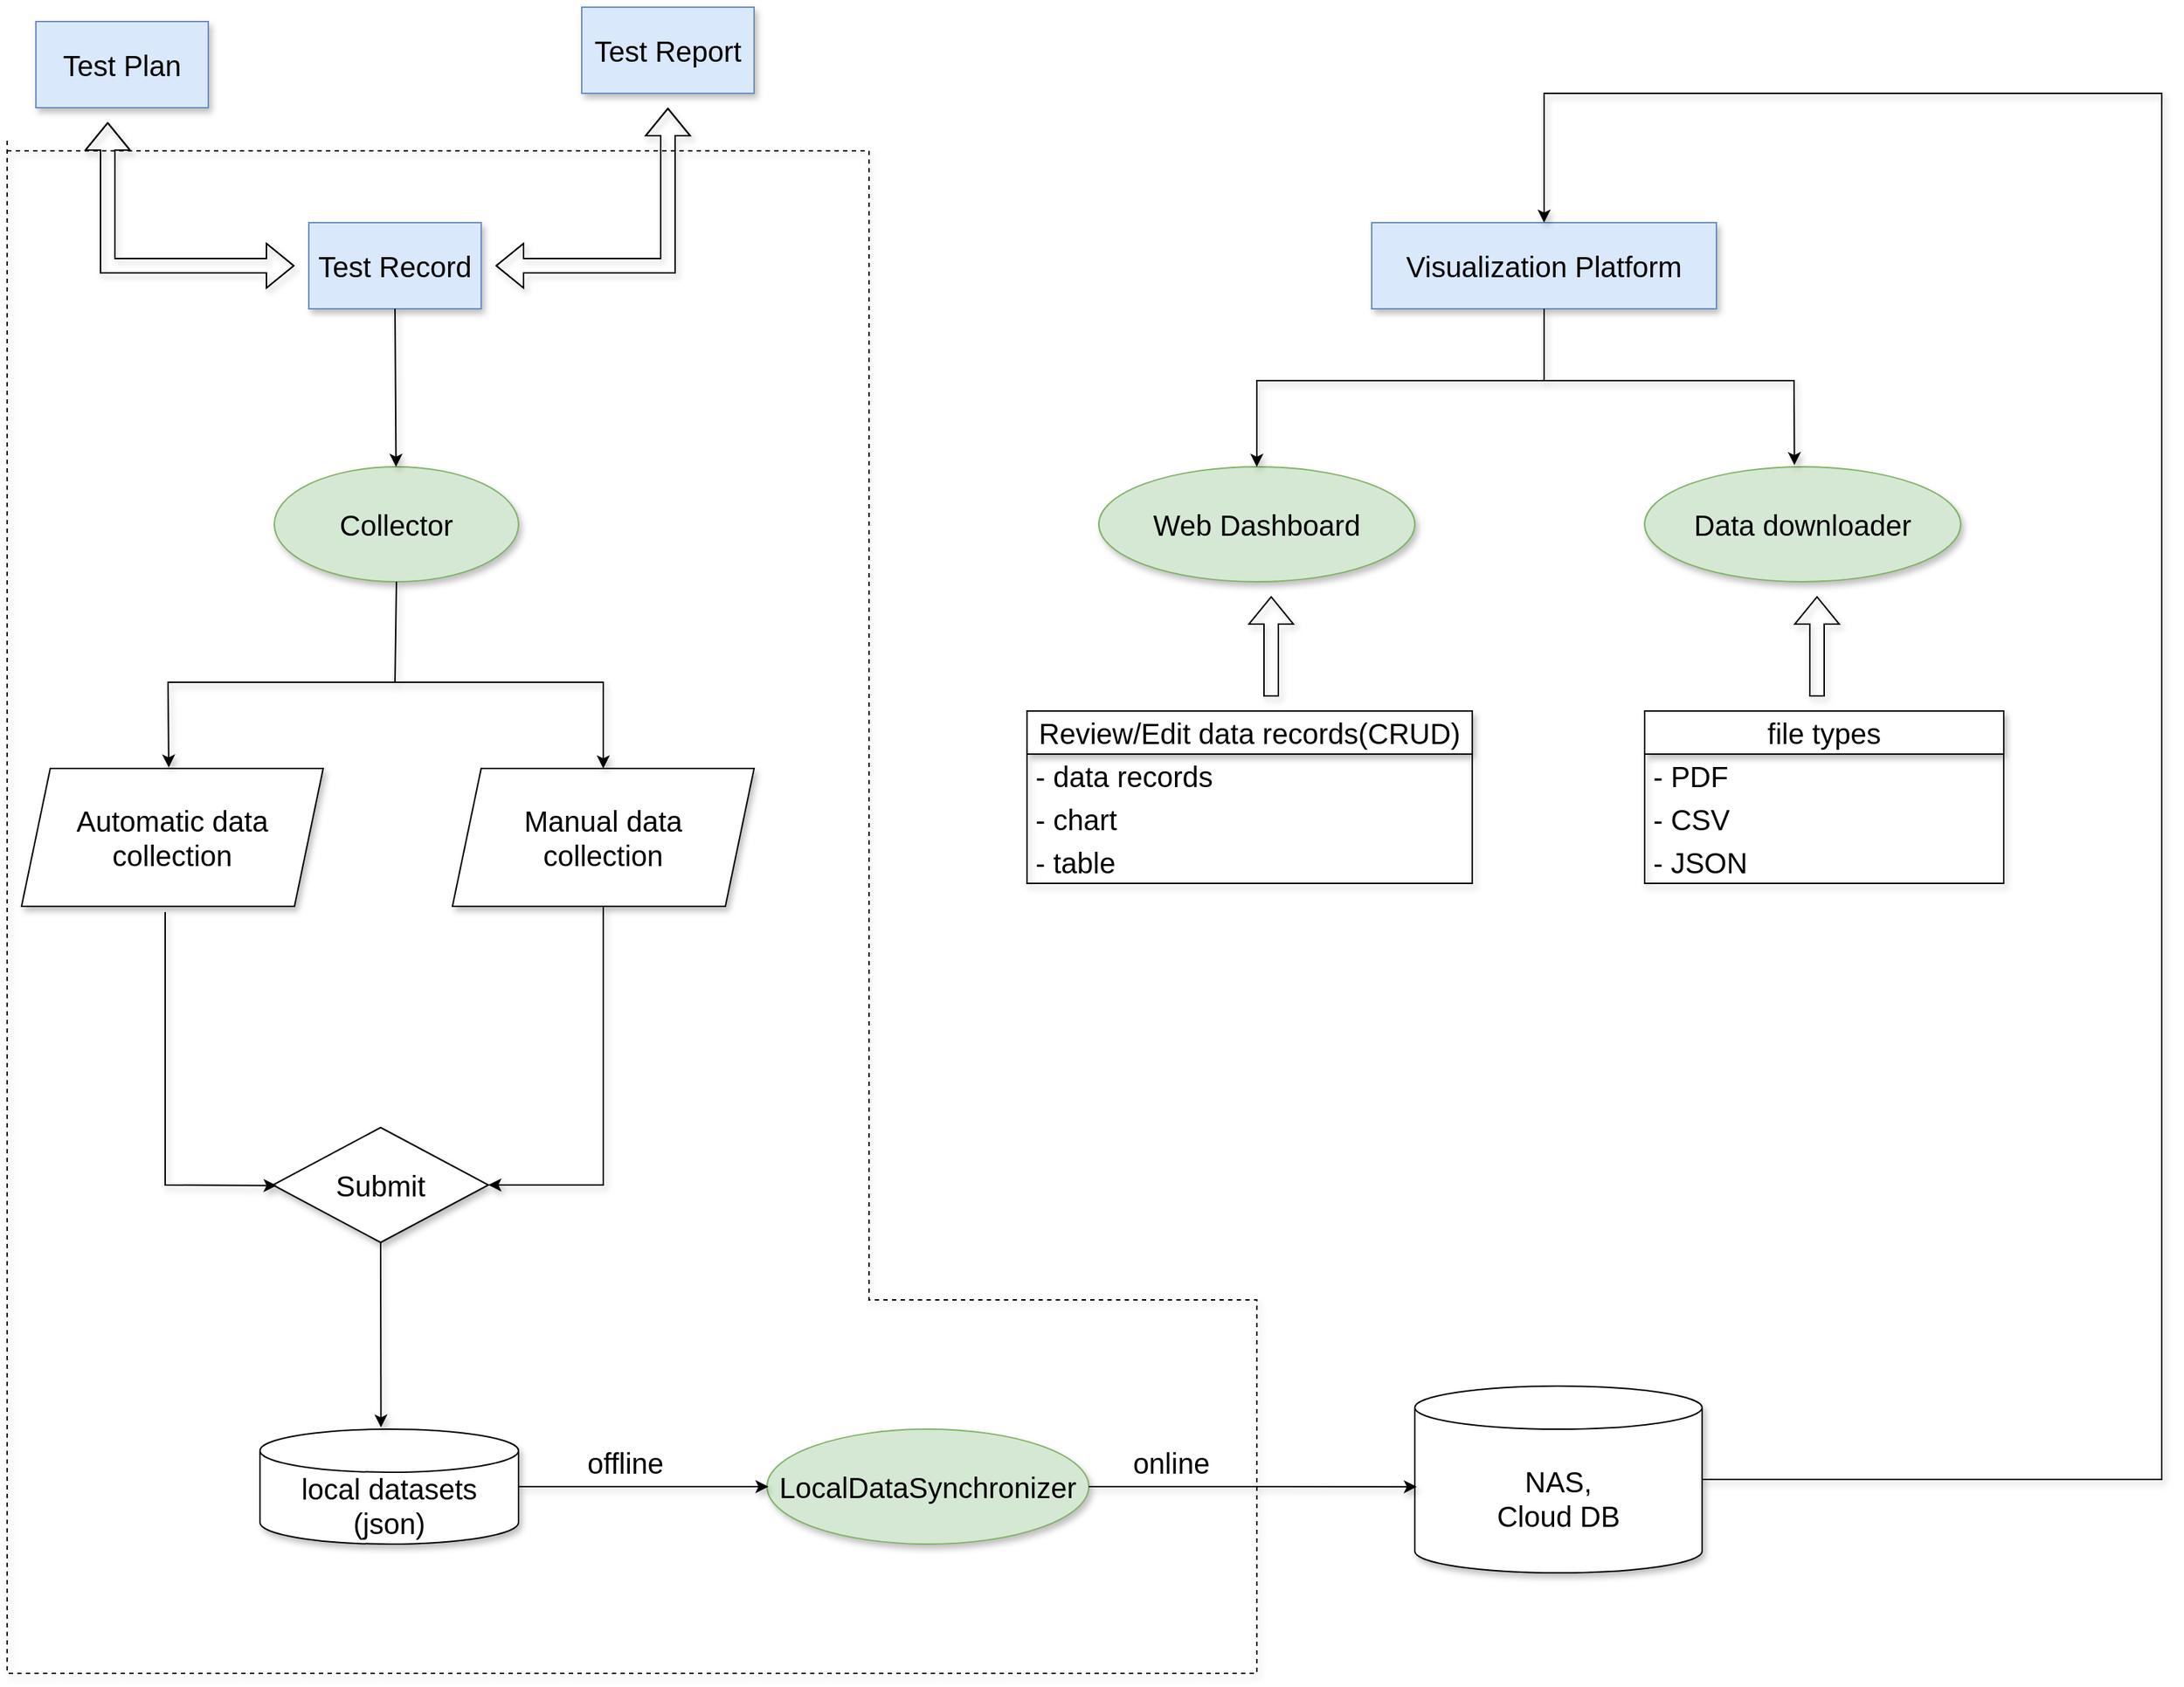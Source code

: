 <mxfile version="22.1.11" type="github">
  <diagram name="Page-1" id="FfccGsqJgMrKl8kAHi3x">
    <mxGraphModel dx="2582" dy="2289" grid="1" gridSize="10" guides="1" tooltips="1" connect="1" arrows="1" fold="1" page="1" pageScale="1" pageWidth="1169" pageHeight="827" math="0" shadow="0">
      <root>
        <mxCell id="0" />
        <mxCell id="1" parent="0" />
        <mxCell id="A4l-o2NZdVwnyrjvBV0h-2" value="Visualization Platform" style="rounded=0;whiteSpace=wrap;html=1;fontSize=20;shadow=1;fillColor=#dae8fc;strokeColor=#6c8ebf;" vertex="1" parent="1">
          <mxGeometry x="1000" y="-10" width="240" height="60" as="geometry" />
        </mxCell>
        <mxCell id="A4l-o2NZdVwnyrjvBV0h-4" value="Test Plan" style="rounded=0;whiteSpace=wrap;html=1;fontSize=20;shadow=1;fillColor=#dae8fc;strokeColor=#6c8ebf;" vertex="1" parent="1">
          <mxGeometry x="70" y="-150" width="120" height="60" as="geometry" />
        </mxCell>
        <mxCell id="A4l-o2NZdVwnyrjvBV0h-5" value="Test Record" style="rounded=0;whiteSpace=wrap;html=1;fontSize=20;shadow=1;fillColor=#dae8fc;strokeColor=#6c8ebf;" vertex="1" parent="1">
          <mxGeometry x="260" y="-10" width="120" height="60" as="geometry" />
        </mxCell>
        <mxCell id="A4l-o2NZdVwnyrjvBV0h-6" value="Test Report" style="rounded=0;whiteSpace=wrap;html=1;fontSize=20;shadow=1;fillColor=#dae8fc;strokeColor=#6c8ebf;" vertex="1" parent="1">
          <mxGeometry x="450" y="-160" width="120" height="60" as="geometry" />
        </mxCell>
        <mxCell id="A4l-o2NZdVwnyrjvBV0h-12" value="Collector" style="ellipse;whiteSpace=wrap;html=1;fontSize=20;shadow=1;fillColor=#d5e8d4;strokeColor=#82b366;" vertex="1" parent="1">
          <mxGeometry x="236" y="160" width="170" height="80" as="geometry" />
        </mxCell>
        <mxCell id="A4l-o2NZdVwnyrjvBV0h-13" value="NAS,&lt;br&gt;Cloud DB" style="shape=cylinder3;whiteSpace=wrap;html=1;boundedLbl=1;backgroundOutline=1;size=15;fontSize=20;shadow=1;" vertex="1" parent="1">
          <mxGeometry x="1030" y="800" width="200" height="130" as="geometry" />
        </mxCell>
        <mxCell id="A4l-o2NZdVwnyrjvBV0h-14" value="local datasets&lt;br&gt;(json)" style="shape=cylinder3;whiteSpace=wrap;html=1;boundedLbl=1;backgroundOutline=1;size=15;fontSize=20;shadow=1;" vertex="1" parent="1">
          <mxGeometry x="226" y="830" width="180" height="80" as="geometry" />
        </mxCell>
        <mxCell id="A4l-o2NZdVwnyrjvBV0h-16" value="LocalDataSynchronizer" style="ellipse;whiteSpace=wrap;html=1;fontSize=20;shadow=1;fillColor=#d5e8d4;strokeColor=#82b366;" vertex="1" parent="1">
          <mxGeometry x="579" y="830" width="224" height="80" as="geometry" />
        </mxCell>
        <mxCell id="A4l-o2NZdVwnyrjvBV0h-17" value="Automatic data&lt;br&gt;collection" style="shape=parallelogram;perimeter=parallelogramPerimeter;whiteSpace=wrap;html=1;fixedSize=1;fontSize=20;shadow=1;" vertex="1" parent="1">
          <mxGeometry x="60" y="370" width="210" height="96" as="geometry" />
        </mxCell>
        <mxCell id="A4l-o2NZdVwnyrjvBV0h-18" value="Manual data&lt;br&gt;collection" style="shape=parallelogram;perimeter=parallelogramPerimeter;whiteSpace=wrap;html=1;fixedSize=1;fontSize=20;shadow=1;" vertex="1" parent="1">
          <mxGeometry x="360" y="370" width="210" height="96" as="geometry" />
        </mxCell>
        <mxCell id="A4l-o2NZdVwnyrjvBV0h-20" value="Submit" style="rhombus;whiteSpace=wrap;html=1;fontSize=20;shadow=1;" vertex="1" parent="1">
          <mxGeometry x="235" y="620" width="150" height="80" as="geometry" />
        </mxCell>
        <mxCell id="A4l-o2NZdVwnyrjvBV0h-22" value="" style="endArrow=classic;html=1;rounded=0;exitX=0.5;exitY=1;exitDx=0;exitDy=0;shadow=1;" edge="1" parent="1" source="A4l-o2NZdVwnyrjvBV0h-5" target="A4l-o2NZdVwnyrjvBV0h-12">
          <mxGeometry width="50" height="50" relative="1" as="geometry">
            <mxPoint x="510" y="110" as="sourcePoint" />
            <mxPoint x="560" y="60" as="targetPoint" />
          </mxGeometry>
        </mxCell>
        <mxCell id="A4l-o2NZdVwnyrjvBV0h-23" value="" style="endArrow=classic;html=1;rounded=0;exitX=0.5;exitY=1;exitDx=0;exitDy=0;entryX=0.5;entryY=0;entryDx=0;entryDy=0;shadow=1;" edge="1" parent="1" source="A4l-o2NZdVwnyrjvBV0h-12" target="A4l-o2NZdVwnyrjvBV0h-18">
          <mxGeometry width="50" height="50" relative="1" as="geometry">
            <mxPoint x="460" y="540" as="sourcePoint" />
            <mxPoint x="510" y="490" as="targetPoint" />
            <Array as="points">
              <mxPoint x="320" y="310" />
              <mxPoint x="465" y="310" />
            </Array>
          </mxGeometry>
        </mxCell>
        <mxCell id="A4l-o2NZdVwnyrjvBV0h-24" value="" style="endArrow=classic;html=1;rounded=0;entryX=0.488;entryY=-0.007;entryDx=0;entryDy=0;entryPerimeter=0;shadow=1;" edge="1" parent="1" target="A4l-o2NZdVwnyrjvBV0h-17">
          <mxGeometry width="50" height="50" relative="1" as="geometry">
            <mxPoint x="320" y="310" as="sourcePoint" />
            <mxPoint x="360" y="380" as="targetPoint" />
            <Array as="points">
              <mxPoint x="162" y="310" />
            </Array>
          </mxGeometry>
        </mxCell>
        <mxCell id="A4l-o2NZdVwnyrjvBV0h-25" value="" style="endArrow=classic;html=1;rounded=0;entryX=0.017;entryY=0.505;entryDx=0;entryDy=0;entryPerimeter=0;shadow=1;" edge="1" parent="1" target="A4l-o2NZdVwnyrjvBV0h-20">
          <mxGeometry width="50" height="50" relative="1" as="geometry">
            <mxPoint x="160" y="470" as="sourcePoint" />
            <mxPoint x="230" y="660" as="targetPoint" />
            <Array as="points">
              <mxPoint x="160" y="660" />
            </Array>
          </mxGeometry>
        </mxCell>
        <mxCell id="A4l-o2NZdVwnyrjvBV0h-26" value="" style="endArrow=classic;html=1;rounded=0;exitX=0.5;exitY=1;exitDx=0;exitDy=0;entryX=1;entryY=0.5;entryDx=0;entryDy=0;shadow=1;" edge="1" parent="1" source="A4l-o2NZdVwnyrjvBV0h-18" target="A4l-o2NZdVwnyrjvBV0h-20">
          <mxGeometry width="50" height="50" relative="1" as="geometry">
            <mxPoint x="480" y="620" as="sourcePoint" />
            <mxPoint x="530" y="570" as="targetPoint" />
            <Array as="points">
              <mxPoint x="465" y="660" />
            </Array>
          </mxGeometry>
        </mxCell>
        <mxCell id="A4l-o2NZdVwnyrjvBV0h-27" value="" style="endArrow=classic;html=1;rounded=0;entryX=0.468;entryY=-0.015;entryDx=0;entryDy=0;entryPerimeter=0;exitX=0.5;exitY=1;exitDx=0;exitDy=0;shadow=1;" edge="1" parent="1" source="A4l-o2NZdVwnyrjvBV0h-20" target="A4l-o2NZdVwnyrjvBV0h-14">
          <mxGeometry width="50" height="50" relative="1" as="geometry">
            <mxPoint x="260" y="710" as="sourcePoint" />
            <mxPoint x="310" y="660" as="targetPoint" />
          </mxGeometry>
        </mxCell>
        <mxCell id="A4l-o2NZdVwnyrjvBV0h-28" value="" style="endArrow=classic;html=1;rounded=0;exitX=1;exitY=0.5;exitDx=0;exitDy=0;exitPerimeter=0;shadow=1;" edge="1" parent="1" source="A4l-o2NZdVwnyrjvBV0h-14">
          <mxGeometry width="50" height="50" relative="1" as="geometry">
            <mxPoint x="360" y="740" as="sourcePoint" />
            <mxPoint x="580" y="870" as="targetPoint" />
          </mxGeometry>
        </mxCell>
        <mxCell id="A4l-o2NZdVwnyrjvBV0h-29" value="" style="endArrow=classic;html=1;rounded=0;entryX=0.007;entryY=0.539;entryDx=0;entryDy=0;entryPerimeter=0;exitX=1;exitY=0.5;exitDx=0;exitDy=0;shadow=1;" edge="1" parent="1" source="A4l-o2NZdVwnyrjvBV0h-16" target="A4l-o2NZdVwnyrjvBV0h-13">
          <mxGeometry width="50" height="50" relative="1" as="geometry">
            <mxPoint x="600" y="700" as="sourcePoint" />
            <mxPoint x="650" y="650" as="targetPoint" />
          </mxGeometry>
        </mxCell>
        <mxCell id="A4l-o2NZdVwnyrjvBV0h-30" value="&lt;font style=&quot;font-size: 20px;&quot;&gt;online&lt;/font&gt;" style="text;html=1;align=center;verticalAlign=middle;resizable=0;points=[];autosize=1;strokeColor=none;fillColor=none;shadow=1;" vertex="1" parent="1">
          <mxGeometry x="820" y="833" width="80" height="40" as="geometry" />
        </mxCell>
        <mxCell id="A4l-o2NZdVwnyrjvBV0h-31" value="&lt;font style=&quot;font-size: 20px;&quot;&gt;offline&lt;/font&gt;" style="text;html=1;align=center;verticalAlign=middle;resizable=0;points=[];autosize=1;strokeColor=none;fillColor=none;shadow=1;" vertex="1" parent="1">
          <mxGeometry x="440" y="833" width="80" height="40" as="geometry" />
        </mxCell>
        <mxCell id="A4l-o2NZdVwnyrjvBV0h-32" value="Web Dashboard" style="ellipse;whiteSpace=wrap;html=1;fontSize=20;shadow=1;fillColor=#d5e8d4;strokeColor=#82b366;" vertex="1" parent="1">
          <mxGeometry x="810" y="160" width="220" height="80" as="geometry" />
        </mxCell>
        <mxCell id="A4l-o2NZdVwnyrjvBV0h-33" value="Data downloader" style="ellipse;whiteSpace=wrap;html=1;fontSize=20;shadow=1;fillColor=#d5e8d4;strokeColor=#82b366;" vertex="1" parent="1">
          <mxGeometry x="1190" y="160" width="220" height="80" as="geometry" />
        </mxCell>
        <mxCell id="A4l-o2NZdVwnyrjvBV0h-34" value="Review/Edit data records(CRUD)" style="swimlane;fontStyle=0;childLayout=stackLayout;horizontal=1;startSize=30;horizontalStack=0;resizeParent=1;resizeParentMax=0;resizeLast=0;collapsible=1;marginBottom=0;whiteSpace=wrap;html=1;fontSize=20;shadow=1;" vertex="1" parent="1">
          <mxGeometry x="760" y="330" width="310" height="120" as="geometry" />
        </mxCell>
        <mxCell id="A4l-o2NZdVwnyrjvBV0h-35" value="- data records" style="text;strokeColor=none;fillColor=none;align=left;verticalAlign=middle;spacingLeft=4;spacingRight=4;overflow=hidden;points=[[0,0.5],[1,0.5]];portConstraint=eastwest;rotatable=0;whiteSpace=wrap;html=1;fontSize=20;shadow=1;" vertex="1" parent="A4l-o2NZdVwnyrjvBV0h-34">
          <mxGeometry y="30" width="310" height="30" as="geometry" />
        </mxCell>
        <mxCell id="A4l-o2NZdVwnyrjvBV0h-36" value="- chart" style="text;strokeColor=none;fillColor=none;align=left;verticalAlign=middle;spacingLeft=4;spacingRight=4;overflow=hidden;points=[[0,0.5],[1,0.5]];portConstraint=eastwest;rotatable=0;whiteSpace=wrap;html=1;fontSize=20;shadow=1;" vertex="1" parent="A4l-o2NZdVwnyrjvBV0h-34">
          <mxGeometry y="60" width="310" height="30" as="geometry" />
        </mxCell>
        <mxCell id="A4l-o2NZdVwnyrjvBV0h-37" value="- table" style="text;strokeColor=none;fillColor=none;align=left;verticalAlign=middle;spacingLeft=4;spacingRight=4;overflow=hidden;points=[[0,0.5],[1,0.5]];portConstraint=eastwest;rotatable=0;whiteSpace=wrap;html=1;fontSize=20;shadow=1;" vertex="1" parent="A4l-o2NZdVwnyrjvBV0h-34">
          <mxGeometry y="90" width="310" height="30" as="geometry" />
        </mxCell>
        <mxCell id="A4l-o2NZdVwnyrjvBV0h-39" value="file types" style="swimlane;fontStyle=0;childLayout=stackLayout;horizontal=1;startSize=30;horizontalStack=0;resizeParent=1;resizeParentMax=0;resizeLast=0;collapsible=1;marginBottom=0;whiteSpace=wrap;html=1;fontSize=20;shadow=1;" vertex="1" parent="1">
          <mxGeometry x="1190" y="330" width="250" height="120" as="geometry" />
        </mxCell>
        <mxCell id="A4l-o2NZdVwnyrjvBV0h-40" value="- PDF" style="text;strokeColor=none;fillColor=none;align=left;verticalAlign=middle;spacingLeft=4;spacingRight=4;overflow=hidden;points=[[0,0.5],[1,0.5]];portConstraint=eastwest;rotatable=0;whiteSpace=wrap;html=1;fontSize=20;shadow=1;" vertex="1" parent="A4l-o2NZdVwnyrjvBV0h-39">
          <mxGeometry y="30" width="250" height="30" as="geometry" />
        </mxCell>
        <mxCell id="A4l-o2NZdVwnyrjvBV0h-41" value="- CSV" style="text;strokeColor=none;fillColor=none;align=left;verticalAlign=middle;spacingLeft=4;spacingRight=4;overflow=hidden;points=[[0,0.5],[1,0.5]];portConstraint=eastwest;rotatable=0;whiteSpace=wrap;html=1;fontSize=20;shadow=1;" vertex="1" parent="A4l-o2NZdVwnyrjvBV0h-39">
          <mxGeometry y="60" width="250" height="30" as="geometry" />
        </mxCell>
        <mxCell id="A4l-o2NZdVwnyrjvBV0h-42" value="- JSON" style="text;strokeColor=none;fillColor=none;align=left;verticalAlign=middle;spacingLeft=4;spacingRight=4;overflow=hidden;points=[[0,0.5],[1,0.5]];portConstraint=eastwest;rotatable=0;whiteSpace=wrap;html=1;fontSize=20;shadow=1;" vertex="1" parent="A4l-o2NZdVwnyrjvBV0h-39">
          <mxGeometry y="90" width="250" height="30" as="geometry" />
        </mxCell>
        <mxCell id="A4l-o2NZdVwnyrjvBV0h-43" value="" style="endArrow=classic;html=1;rounded=0;exitX=1;exitY=0.5;exitDx=0;exitDy=0;exitPerimeter=0;entryX=0.5;entryY=0;entryDx=0;entryDy=0;shadow=1;" edge="1" parent="1" source="A4l-o2NZdVwnyrjvBV0h-13" target="A4l-o2NZdVwnyrjvBV0h-2">
          <mxGeometry width="50" height="50" relative="1" as="geometry">
            <mxPoint x="1100" y="630" as="sourcePoint" />
            <mxPoint x="1150" y="580" as="targetPoint" />
            <Array as="points">
              <mxPoint x="1550" y="865" />
              <mxPoint x="1550" y="-100" />
              <mxPoint x="1120" y="-100" />
            </Array>
          </mxGeometry>
        </mxCell>
        <mxCell id="A4l-o2NZdVwnyrjvBV0h-44" value="" style="endArrow=none;dashed=1;html=1;rounded=0;shadow=1;" edge="1" parent="1">
          <mxGeometry width="50" height="50" relative="1" as="geometry">
            <mxPoint x="50" y="-60" as="sourcePoint" />
            <mxPoint x="50" y="-70" as="targetPoint" />
            <Array as="points">
              <mxPoint x="650" y="-60" />
              <mxPoint x="650" y="740" />
              <mxPoint x="920" y="740" />
              <mxPoint x="920" y="1000" />
              <mxPoint x="50" y="1000" />
            </Array>
          </mxGeometry>
        </mxCell>
        <mxCell id="A4l-o2NZdVwnyrjvBV0h-47" value="" style="shape=flexArrow;endArrow=classic;startArrow=classic;html=1;rounded=0;shadow=1;" edge="1" parent="1">
          <mxGeometry width="100" height="100" relative="1" as="geometry">
            <mxPoint x="390" y="20" as="sourcePoint" />
            <mxPoint x="510" y="-90" as="targetPoint" />
            <Array as="points">
              <mxPoint x="510" y="20" />
            </Array>
          </mxGeometry>
        </mxCell>
        <mxCell id="A4l-o2NZdVwnyrjvBV0h-48" value="" style="shape=flexArrow;endArrow=classic;startArrow=classic;html=1;rounded=0;shadow=1;" edge="1" parent="1">
          <mxGeometry width="100" height="100" relative="1" as="geometry">
            <mxPoint x="250" y="20" as="sourcePoint" />
            <mxPoint x="120" y="-80" as="targetPoint" />
            <Array as="points">
              <mxPoint x="120" y="20" />
            </Array>
          </mxGeometry>
        </mxCell>
        <mxCell id="A4l-o2NZdVwnyrjvBV0h-49" value="" style="shape=flexArrow;endArrow=classic;html=1;rounded=0;shadow=1;" edge="1" parent="1">
          <mxGeometry width="50" height="50" relative="1" as="geometry">
            <mxPoint x="930" y="320" as="sourcePoint" />
            <mxPoint x="930" y="250" as="targetPoint" />
          </mxGeometry>
        </mxCell>
        <mxCell id="A4l-o2NZdVwnyrjvBV0h-50" value="" style="shape=flexArrow;endArrow=classic;html=1;rounded=0;shadow=1;" edge="1" parent="1">
          <mxGeometry width="50" height="50" relative="1" as="geometry">
            <mxPoint x="1310" y="320" as="sourcePoint" />
            <mxPoint x="1310" y="250" as="targetPoint" />
          </mxGeometry>
        </mxCell>
        <mxCell id="A4l-o2NZdVwnyrjvBV0h-51" value="" style="endArrow=classic;html=1;rounded=0;exitX=0.5;exitY=1;exitDx=0;exitDy=0;entryX=0.474;entryY=-0.015;entryDx=0;entryDy=0;entryPerimeter=0;shadow=1;" edge="1" parent="1" source="A4l-o2NZdVwnyrjvBV0h-2" target="A4l-o2NZdVwnyrjvBV0h-33">
          <mxGeometry width="50" height="50" relative="1" as="geometry">
            <mxPoint x="1370" y="140" as="sourcePoint" />
            <mxPoint x="1420" y="90" as="targetPoint" />
            <Array as="points">
              <mxPoint x="1120" y="100" />
              <mxPoint x="1294" y="100" />
            </Array>
          </mxGeometry>
        </mxCell>
        <mxCell id="A4l-o2NZdVwnyrjvBV0h-52" value="" style="endArrow=classic;html=1;rounded=0;entryX=0.5;entryY=0;entryDx=0;entryDy=0;shadow=1;" edge="1" parent="1" target="A4l-o2NZdVwnyrjvBV0h-32">
          <mxGeometry width="50" height="50" relative="1" as="geometry">
            <mxPoint x="1120" y="100" as="sourcePoint" />
            <mxPoint x="1130" y="100" as="targetPoint" />
            <Array as="points">
              <mxPoint x="920" y="100" />
            </Array>
          </mxGeometry>
        </mxCell>
      </root>
    </mxGraphModel>
  </diagram>
</mxfile>
